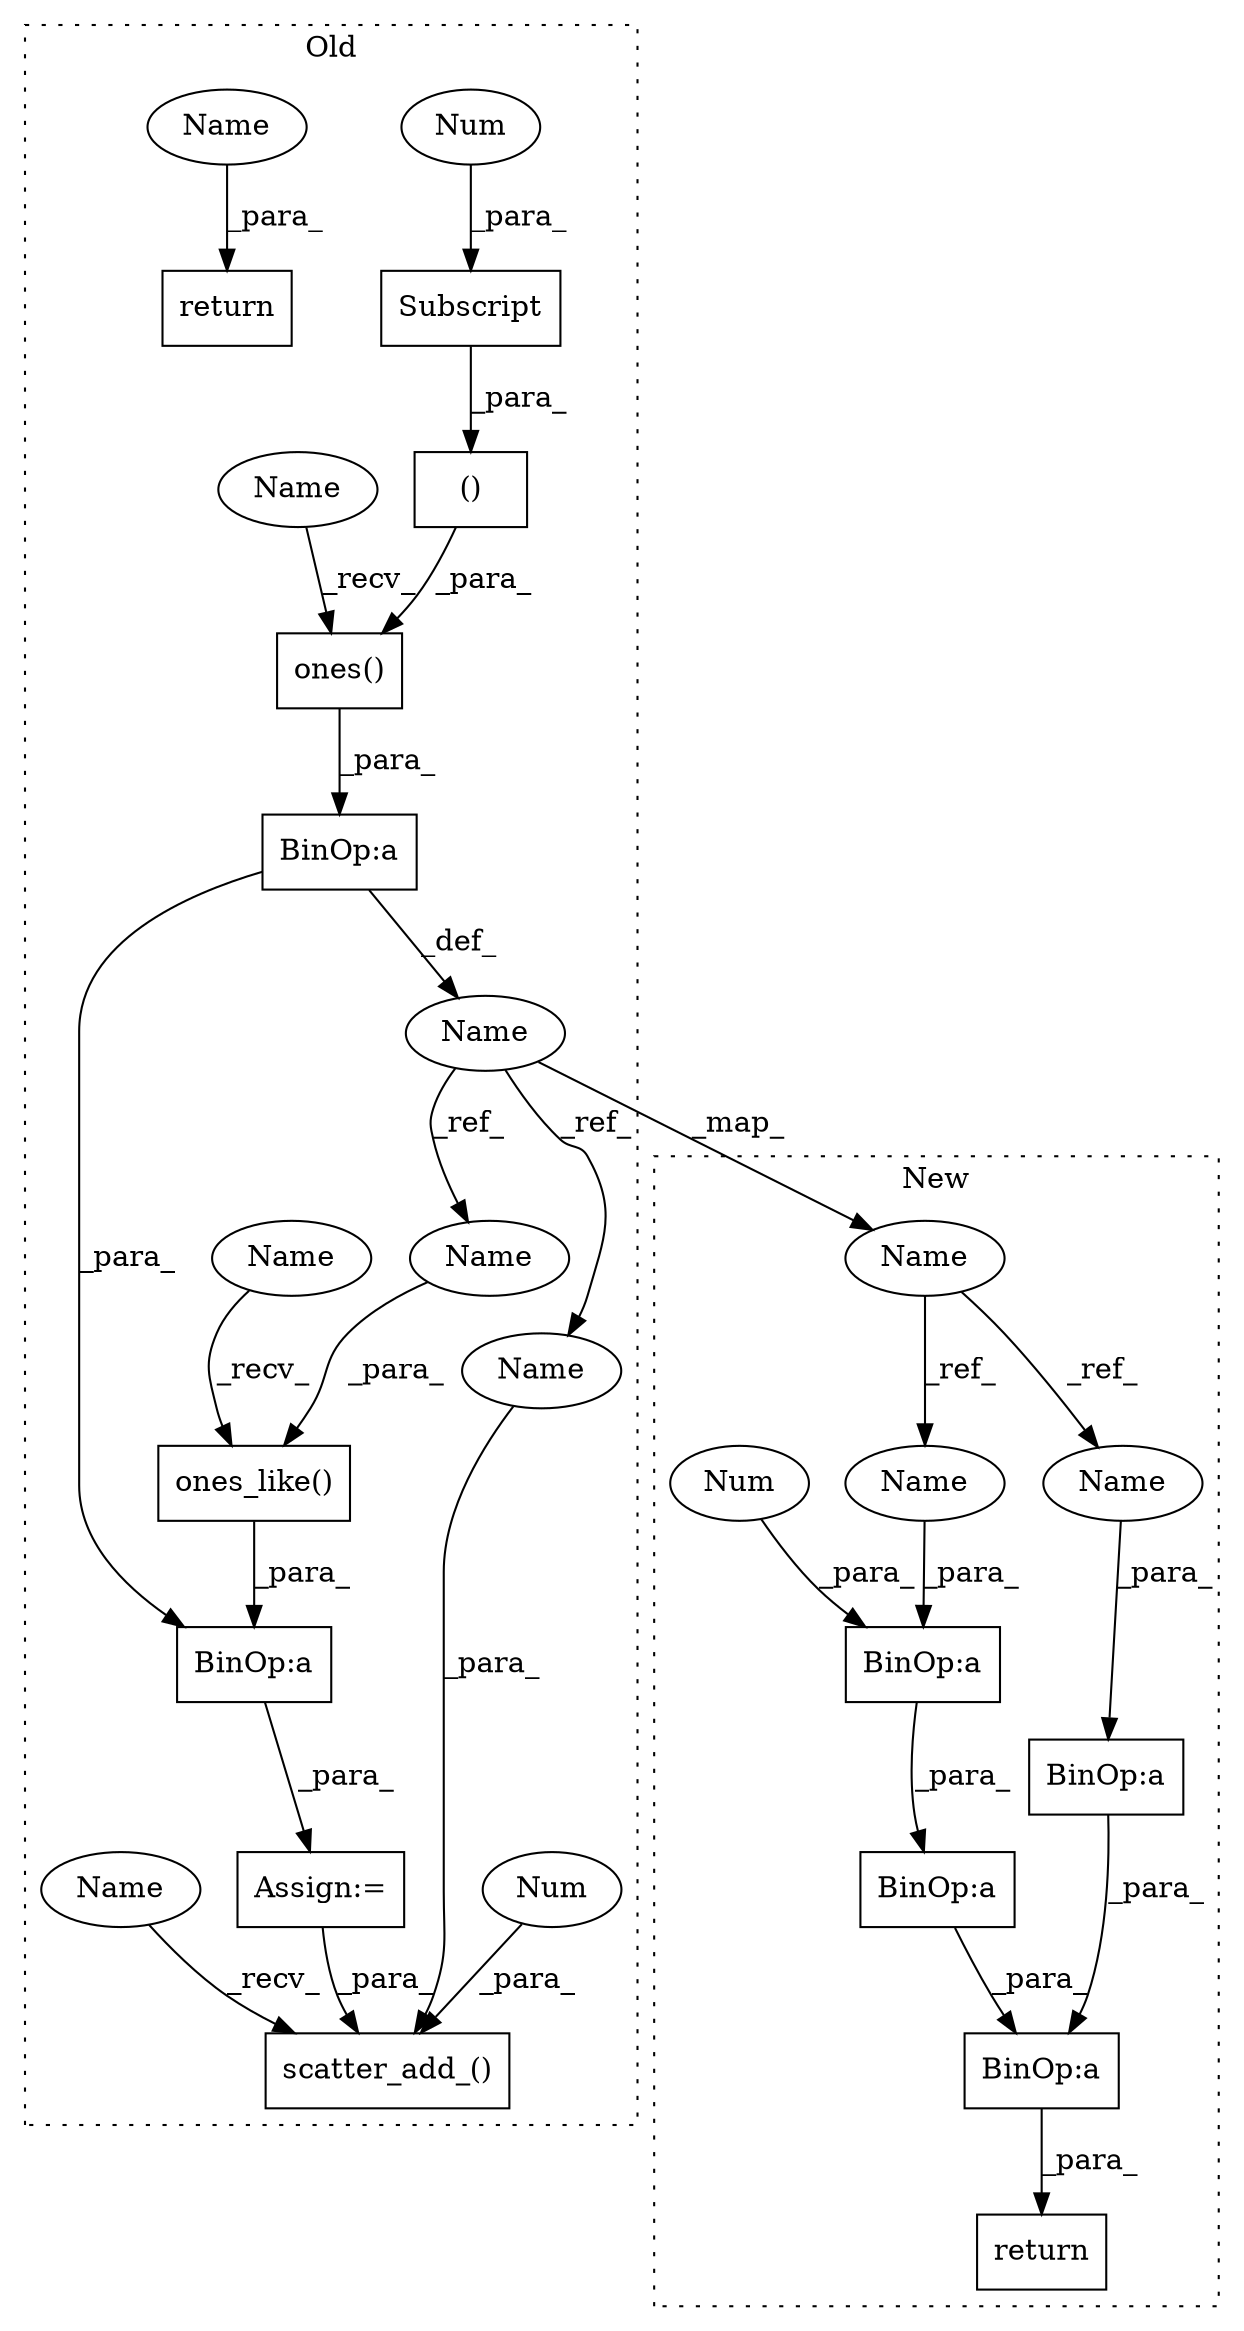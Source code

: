 digraph G {
subgraph cluster0 {
1 [label="scatter_add_()" a="75" s="2453,2484" l="20,1" shape="box"];
3 [label="()" a="54" s="2199" l="33" shape="box"];
4 [label="ones()" a="75" s="2159,2233" l="24,50" shape="box"];
5 [label="Num" a="76" s="2473" l="1" shape="ellipse"];
6 [label="Assign:=" a="68" s="2391" l="3" shape="box"];
7 [label="ones_like()" a="75" s="2401,2420" l="16,1" shape="box"];
8 [label="BinOp:a" a="82" s="2398" l="26" shape="box"];
10 [label="Name" a="87" s="2153" l="3" shape="ellipse"];
14 [label="BinOp:a" a="82" s="2283" l="3" shape="box"];
16 [label="Subscript" a="63" s="2184,0" l="15,0" shape="box"];
17 [label="return" a="93" s="2494" l="7" shape="box"];
19 [label="Num" a="76" s="2197" l="1" shape="ellipse"];
20 [label="Name" a="87" s="2401" l="5" shape="ellipse"];
21 [label="Name" a="87" s="2159" l="5" shape="ellipse"];
24 [label="Name" a="87" s="2501" l="6" shape="ellipse"];
25 [label="Name" a="87" s="2453" l="6" shape="ellipse"];
26 [label="Name" a="87" s="2417" l="3" shape="ellipse"];
27 [label="Name" a="87" s="2476" l="3" shape="ellipse"];
label = "Old";
style="dotted";
}
subgraph cluster1 {
2 [label="return" a="93" s="2673" l="7" shape="box"];
9 [label="BinOp:a" a="82" s="2684" l="3" shape="box"];
11 [label="Name" a="87" s="2560" l="4" shape="ellipse"];
12 [label="BinOp:a" a="82" s="2706" l="3" shape="box"];
13 [label="BinOp:a" a="82" s="2698" l="3" shape="box"];
15 [label="BinOp:a" a="82" s="2684" l="12" shape="box"];
18 [label="Num" a="76" s="2697" l="1" shape="ellipse"];
22 [label="Name" a="87" s="2680" l="4" shape="ellipse"];
23 [label="Name" a="87" s="2701" l="4" shape="ellipse"];
label = "New";
style="dotted";
}
3 -> 4 [label="_para_"];
4 -> 14 [label="_para_"];
5 -> 1 [label="_para_"];
6 -> 1 [label="_para_"];
7 -> 8 [label="_para_"];
8 -> 6 [label="_para_"];
9 -> 15 [label="_para_"];
10 -> 26 [label="_ref_"];
10 -> 27 [label="_ref_"];
10 -> 11 [label="_map_"];
11 -> 22 [label="_ref_"];
11 -> 23 [label="_ref_"];
12 -> 15 [label="_para_"];
13 -> 12 [label="_para_"];
14 -> 8 [label="_para_"];
14 -> 10 [label="_def_"];
15 -> 2 [label="_para_"];
16 -> 3 [label="_para_"];
18 -> 13 [label="_para_"];
19 -> 16 [label="_para_"];
20 -> 7 [label="_recv_"];
21 -> 4 [label="_recv_"];
22 -> 9 [label="_para_"];
23 -> 13 [label="_para_"];
24 -> 17 [label="_para_"];
25 -> 1 [label="_recv_"];
26 -> 7 [label="_para_"];
27 -> 1 [label="_para_"];
}